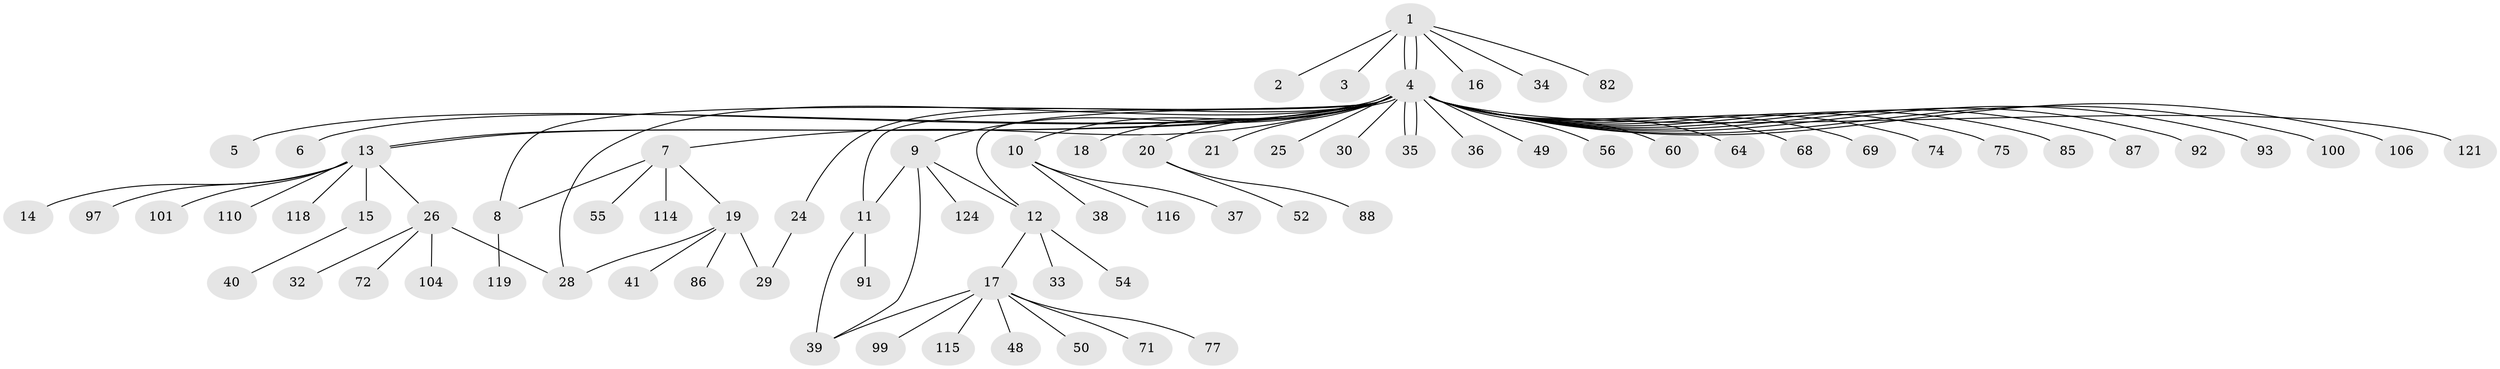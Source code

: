 // original degree distribution, {7: 0.008, 1: 0.64, 41: 0.008, 5: 0.048, 8: 0.016, 4: 0.048, 9: 0.008, 2: 0.152, 3: 0.072}
// Generated by graph-tools (version 1.1) at 2025/18/03/04/25 18:18:00]
// undirected, 75 vertices, 85 edges
graph export_dot {
graph [start="1"]
  node [color=gray90,style=filled];
  1;
  2;
  3;
  4 [super="+57+43+27"];
  5;
  6;
  7;
  8 [super="+44+90+67+120+96+76+23"];
  9;
  10;
  11;
  12;
  13;
  14;
  15;
  16;
  17;
  18;
  19 [super="+22"];
  20;
  21;
  24;
  25 [super="+79+117+94+62"];
  26;
  28 [super="+61+31"];
  29 [super="+46"];
  30;
  32;
  33 [super="+58"];
  34;
  35 [super="+53"];
  36 [super="+59+45"];
  37;
  38;
  39 [super="+66"];
  40;
  41 [super="+78+107+102"];
  48;
  49;
  50 [super="+89+51"];
  52;
  54;
  55 [super="+80"];
  56;
  60 [super="+84"];
  64;
  68;
  69 [super="+83"];
  71;
  72;
  74 [super="+122"];
  75;
  77;
  82;
  85;
  86;
  87 [super="+112"];
  88 [super="+108+105"];
  91 [super="+123"];
  92;
  93;
  97;
  99;
  100 [super="+109"];
  101;
  104;
  106;
  110;
  114;
  115;
  116;
  118;
  119;
  121;
  124;
  1 -- 2;
  1 -- 3;
  1 -- 4;
  1 -- 4;
  1 -- 16;
  1 -- 34;
  1 -- 82;
  4 -- 5;
  4 -- 6;
  4 -- 7;
  4 -- 9;
  4 -- 10;
  4 -- 11;
  4 -- 12;
  4 -- 13;
  4 -- 13;
  4 -- 18;
  4 -- 20;
  4 -- 21;
  4 -- 24;
  4 -- 25;
  4 -- 28;
  4 -- 30;
  4 -- 35;
  4 -- 35;
  4 -- 36;
  4 -- 49;
  4 -- 56;
  4 -- 60;
  4 -- 64;
  4 -- 68;
  4 -- 69 [weight=2];
  4 -- 74;
  4 -- 75;
  4 -- 85;
  4 -- 87;
  4 -- 92;
  4 -- 93;
  4 -- 100;
  4 -- 106;
  4 -- 121;
  4 -- 8;
  7 -- 8;
  7 -- 19;
  7 -- 55;
  7 -- 114;
  8 -- 119;
  9 -- 11;
  9 -- 12;
  9 -- 124;
  9 -- 39;
  10 -- 37;
  10 -- 38;
  10 -- 116;
  11 -- 39;
  11 -- 91;
  12 -- 17;
  12 -- 33;
  12 -- 54;
  13 -- 14;
  13 -- 15;
  13 -- 26;
  13 -- 97;
  13 -- 101;
  13 -- 110;
  13 -- 118;
  15 -- 40;
  17 -- 39;
  17 -- 48;
  17 -- 50;
  17 -- 71;
  17 -- 77;
  17 -- 99;
  17 -- 115;
  19 -- 28;
  19 -- 29;
  19 -- 41;
  19 -- 86;
  20 -- 52;
  20 -- 88;
  24 -- 29;
  26 -- 28;
  26 -- 32;
  26 -- 72;
  26 -- 104;
}

